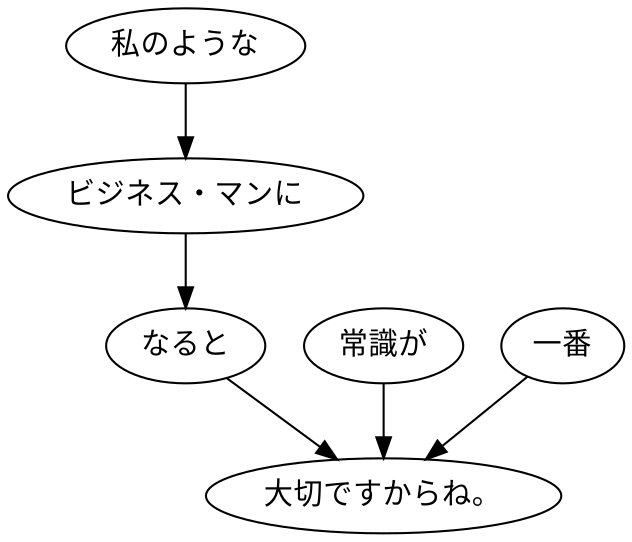 digraph graph8957 {
	node0 [label="私のような"];
	node1 [label="ビジネス・マンに"];
	node2 [label="なると"];
	node3 [label="常識が"];
	node4 [label="一番"];
	node5 [label="大切ですからね。"];
	node0 -> node1;
	node1 -> node2;
	node2 -> node5;
	node3 -> node5;
	node4 -> node5;
}
